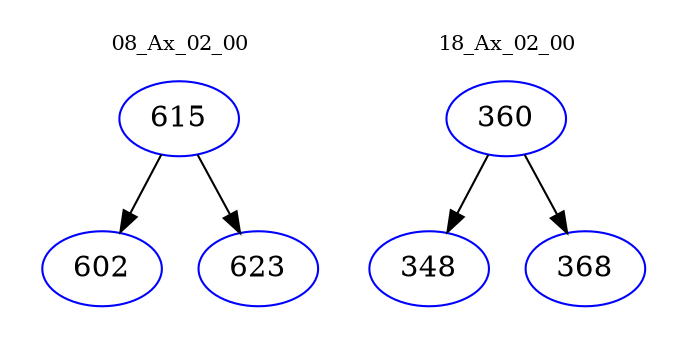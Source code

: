 digraph{
subgraph cluster_0 {
color = white
label = "08_Ax_02_00";
fontsize=10;
T0_615 [label="615", color="blue"]
T0_615 -> T0_602 [color="black"]
T0_602 [label="602", color="blue"]
T0_615 -> T0_623 [color="black"]
T0_623 [label="623", color="blue"]
}
subgraph cluster_1 {
color = white
label = "18_Ax_02_00";
fontsize=10;
T1_360 [label="360", color="blue"]
T1_360 -> T1_348 [color="black"]
T1_348 [label="348", color="blue"]
T1_360 -> T1_368 [color="black"]
T1_368 [label="368", color="blue"]
}
}
